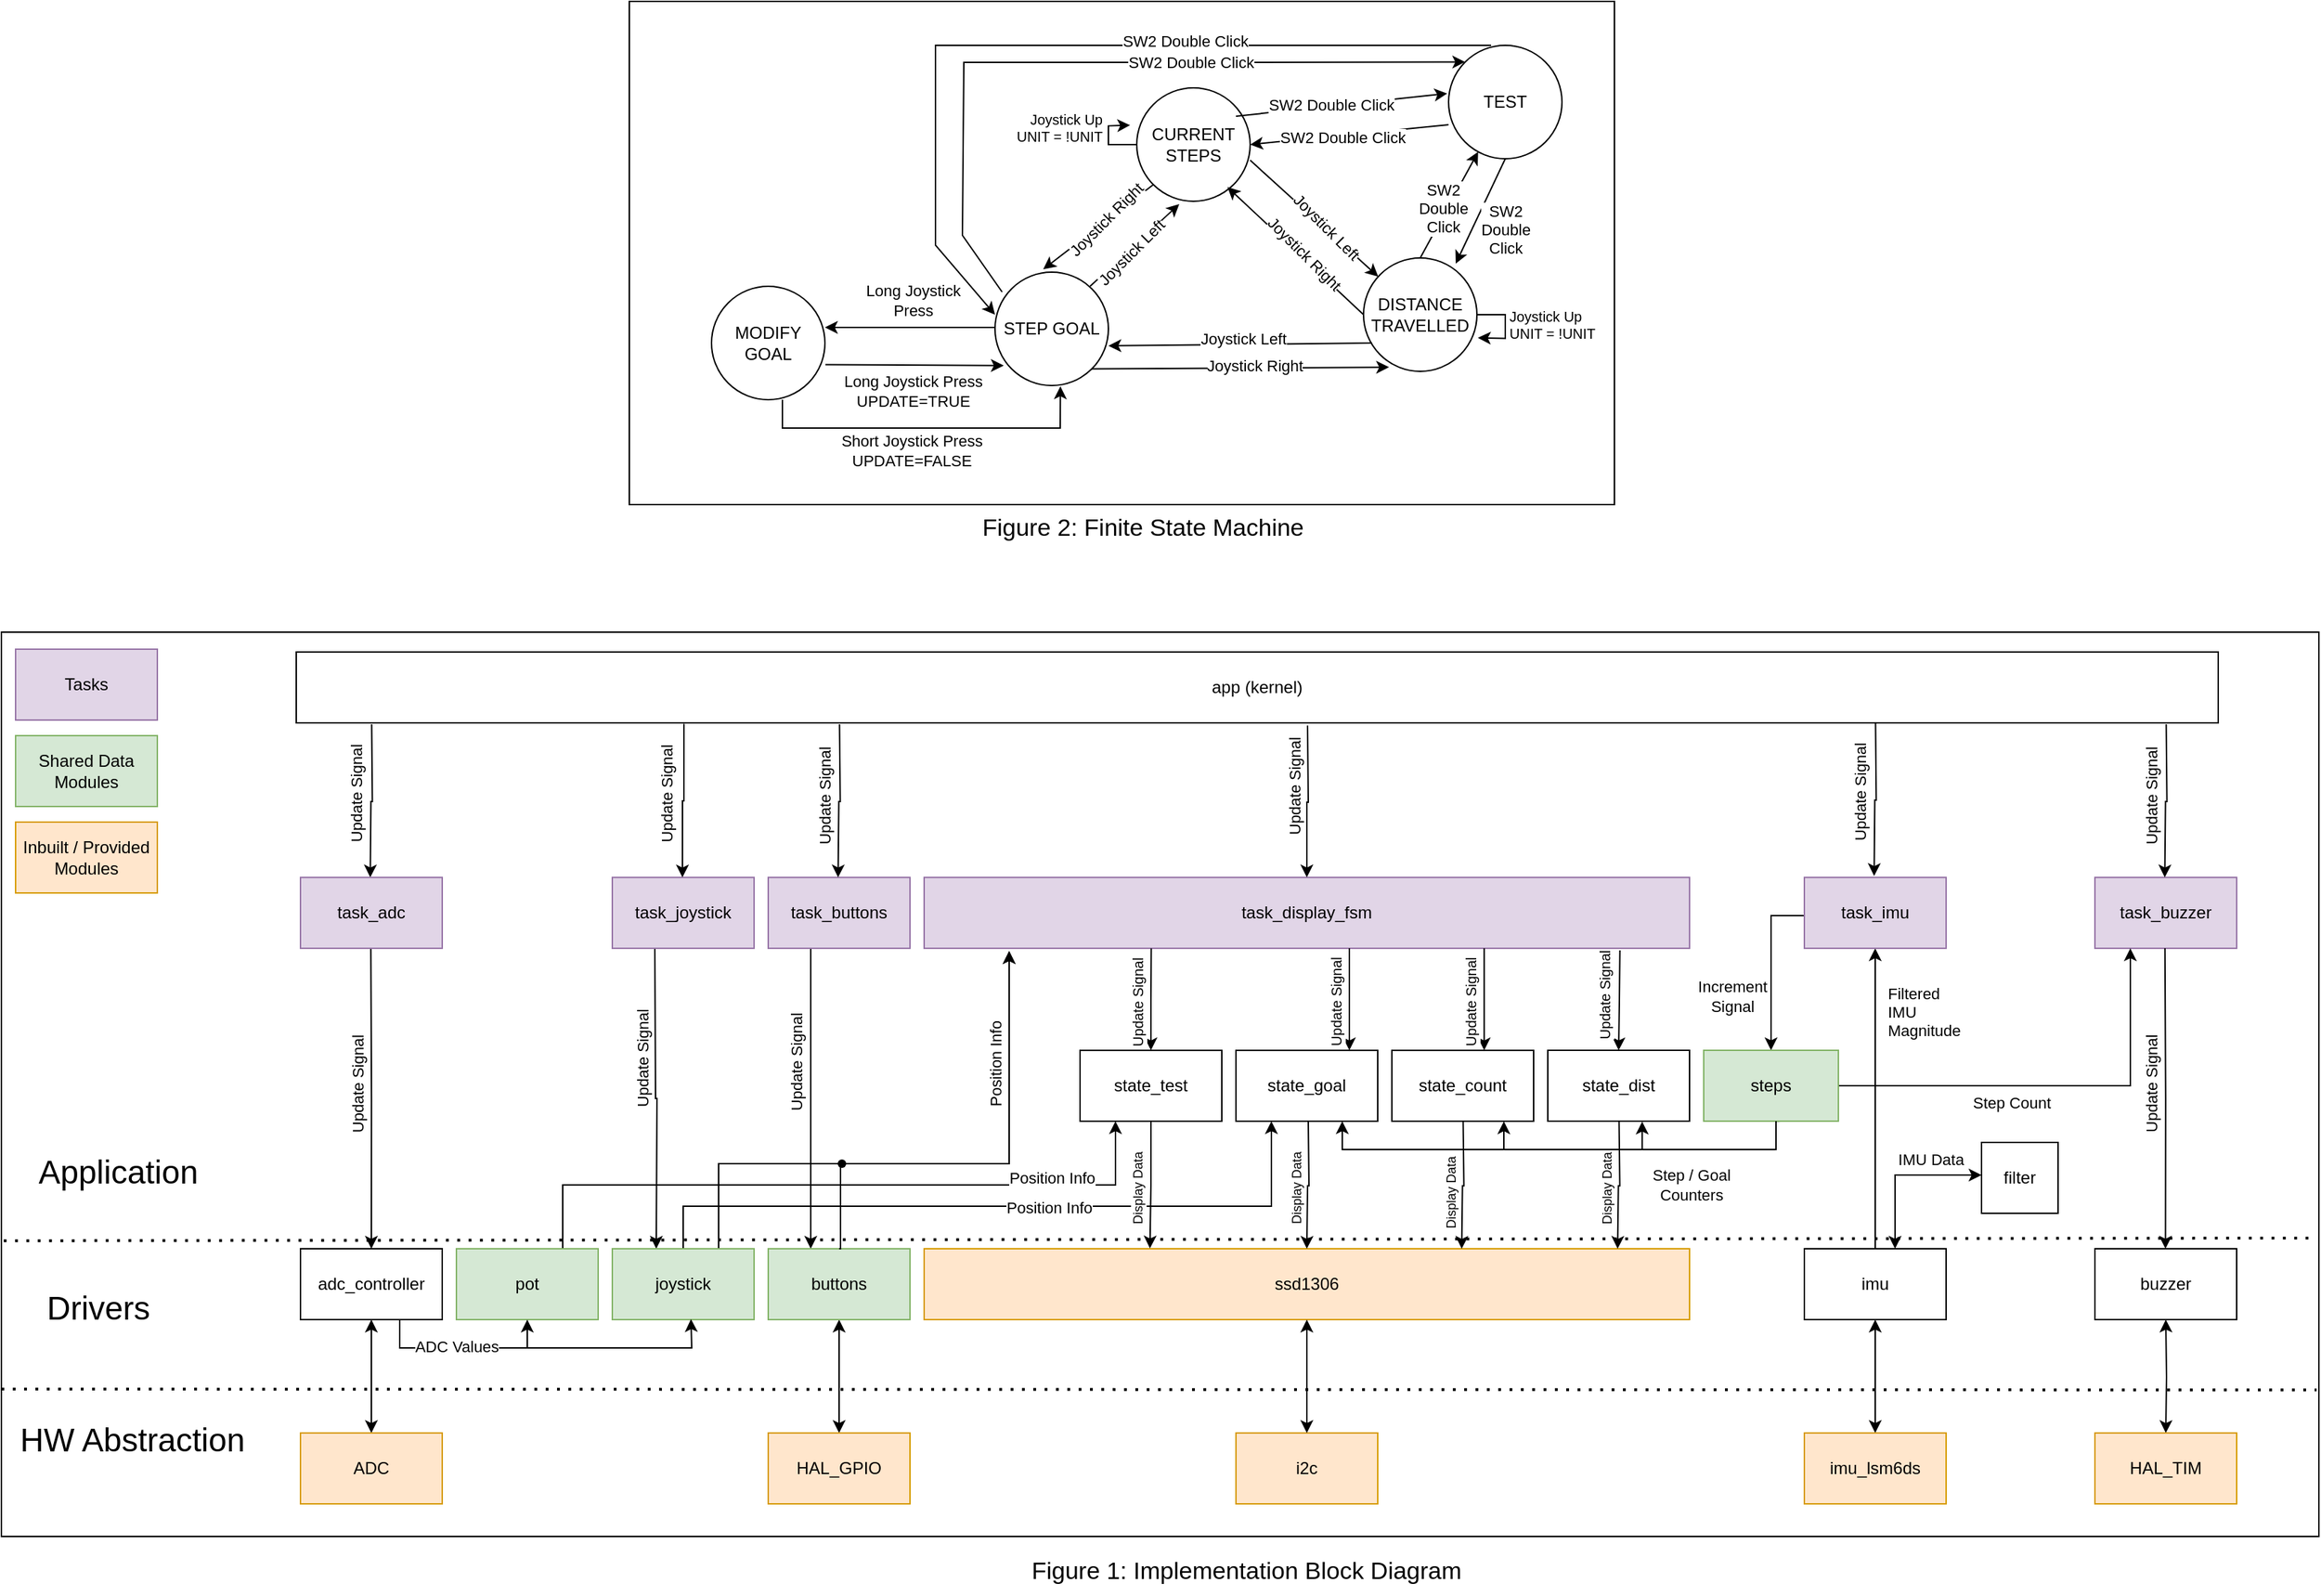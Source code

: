 <mxfile version="27.0.6">
  <diagram name="Page-1" id="LputnrfcXQccIIowQQMe">
    <mxGraphModel dx="3365" dy="2348" grid="0" gridSize="10" guides="0" tooltips="1" connect="1" arrows="1" fold="1" page="0" pageScale="1" pageWidth="1169" pageHeight="827" math="0" shadow="0">
      <root>
        <mxCell id="0" />
        <mxCell id="1" parent="0" />
        <mxCell id="8kabNOh95EqGHIURiApb-32" value="" style="rounded=0;whiteSpace=wrap;html=1;fillColor=none;" vertex="1" parent="1">
          <mxGeometry x="-271" y="315" width="1635" height="638" as="geometry" />
        </mxCell>
        <mxCell id="KgOsWzzpOUB980owW0C_-2" value="TEST" style="ellipse;whiteSpace=wrap;html=1;aspect=fixed;" parent="1" vertex="1">
          <mxGeometry x="750" y="-99" width="80" height="80" as="geometry" />
        </mxCell>
        <mxCell id="8kabNOh95EqGHIURiApb-47" style="edgeStyle=orthogonalEdgeStyle;rounded=0;orthogonalLoop=1;jettySize=auto;html=1;" edge="1" parent="1" source="KgOsWzzpOUB980owW0C_-3">
          <mxGeometry relative="1" as="geometry">
            <mxPoint x="525.333" y="-42.667" as="targetPoint" />
          </mxGeometry>
        </mxCell>
        <mxCell id="KgOsWzzpOUB980owW0C_-3" value="CURRENT&lt;br&gt;STEPS" style="ellipse;whiteSpace=wrap;html=1;aspect=fixed;" parent="1" vertex="1">
          <mxGeometry x="530" y="-69" width="80" height="80" as="geometry" />
        </mxCell>
        <mxCell id="KgOsWzzpOUB980owW0C_-4" value="STEP GOAL" style="ellipse;whiteSpace=wrap;html=1;aspect=fixed;" parent="1" vertex="1">
          <mxGeometry x="430" y="61" width="80" height="80" as="geometry" />
        </mxCell>
        <mxCell id="8kabNOh95EqGHIURiApb-45" style="edgeStyle=orthogonalEdgeStyle;rounded=0;orthogonalLoop=1;jettySize=auto;html=1;" edge="1" parent="1" source="KgOsWzzpOUB980owW0C_-5">
          <mxGeometry relative="1" as="geometry">
            <mxPoint x="770.667" y="107.333" as="targetPoint" />
          </mxGeometry>
        </mxCell>
        <mxCell id="KgOsWzzpOUB980owW0C_-5" value="DISTANCE TRAVELLED" style="ellipse;whiteSpace=wrap;html=1;aspect=fixed;" parent="1" vertex="1">
          <mxGeometry x="690" y="51" width="80" height="80" as="geometry" />
        </mxCell>
        <mxCell id="KgOsWzzpOUB980owW0C_-6" value="" style="endArrow=classic;html=1;rounded=0;exitX=1;exitY=0.638;exitDx=0;exitDy=0;exitPerimeter=0;" parent="1" source="KgOsWzzpOUB980owW0C_-3" target="KgOsWzzpOUB980owW0C_-5" edge="1">
          <mxGeometry width="50" height="50" relative="1" as="geometry">
            <mxPoint x="610" y="-39" as="sourcePoint" />
            <mxPoint x="660" y="-89" as="targetPoint" />
          </mxGeometry>
        </mxCell>
        <mxCell id="KgOsWzzpOUB980owW0C_-25" value="Joystick Left" style="edgeLabel;html=1;align=center;verticalAlign=middle;resizable=0;points=[];rotation=45;" parent="KgOsWzzpOUB980owW0C_-6" vertex="1" connectable="0">
          <mxGeometry x="0.161" y="2" relative="1" as="geometry">
            <mxPoint as="offset" />
          </mxGeometry>
        </mxCell>
        <mxCell id="KgOsWzzpOUB980owW0C_-7" value="" style="endArrow=classic;html=1;rounded=0;exitX=0;exitY=0.5;exitDx=0;exitDy=0;" parent="1" source="KgOsWzzpOUB980owW0C_-5" edge="1">
          <mxGeometry width="50" height="50" relative="1" as="geometry">
            <mxPoint x="544" y="51" as="sourcePoint" />
            <mxPoint x="594" y="1" as="targetPoint" />
          </mxGeometry>
        </mxCell>
        <mxCell id="KgOsWzzpOUB980owW0C_-26" value="Joystick Right" style="edgeLabel;html=1;align=center;verticalAlign=middle;resizable=0;points=[];rotation=45;" parent="KgOsWzzpOUB980owW0C_-7" vertex="1" connectable="0">
          <mxGeometry x="-0.087" y="-3" relative="1" as="geometry">
            <mxPoint as="offset" />
          </mxGeometry>
        </mxCell>
        <mxCell id="KgOsWzzpOUB980owW0C_-8" value="" style="endArrow=classic;html=1;rounded=0;exitX=0;exitY=1;exitDx=0;exitDy=0;entryX=0.425;entryY=-0.025;entryDx=0;entryDy=0;entryPerimeter=0;" parent="1" source="KgOsWzzpOUB980owW0C_-3" target="KgOsWzzpOUB980owW0C_-4" edge="1">
          <mxGeometry width="50" height="50" relative="1" as="geometry">
            <mxPoint x="536" y="61" as="sourcePoint" />
            <mxPoint x="626" y="143" as="targetPoint" />
          </mxGeometry>
        </mxCell>
        <mxCell id="KgOsWzzpOUB980owW0C_-30" value="Joystick Right" style="edgeLabel;html=1;align=center;verticalAlign=middle;resizable=0;points=[];rotation=-45;" parent="KgOsWzzpOUB980owW0C_-8" vertex="1" connectable="0">
          <mxGeometry x="-0.131" y="-2" relative="1" as="geometry">
            <mxPoint x="1" as="offset" />
          </mxGeometry>
        </mxCell>
        <mxCell id="KgOsWzzpOUB980owW0C_-9" value="" style="endArrow=classic;html=1;rounded=0;exitX=0.338;exitY=1;exitDx=0;exitDy=0;exitPerimeter=0;entryX=0.375;entryY=1.025;entryDx=0;entryDy=0;entryPerimeter=0;" parent="1" target="KgOsWzzpOUB980owW0C_-3" edge="1">
          <mxGeometry width="50" height="50" relative="1" as="geometry">
            <mxPoint x="497.04" y="71" as="sourcePoint" />
            <mxPoint x="450" y="151" as="targetPoint" />
          </mxGeometry>
        </mxCell>
        <mxCell id="KgOsWzzpOUB980owW0C_-29" value="Joystick Left" style="edgeLabel;html=1;align=center;verticalAlign=middle;resizable=0;points=[];rotation=-45;" parent="KgOsWzzpOUB980owW0C_-9" vertex="1" connectable="0">
          <mxGeometry x="-0.122" y="-2" relative="1" as="geometry">
            <mxPoint as="offset" />
          </mxGeometry>
        </mxCell>
        <mxCell id="KgOsWzzpOUB980owW0C_-10" value="" style="endArrow=classic;html=1;rounded=0;exitX=0;exitY=0.5;exitDx=0;exitDy=0;entryX=1;entryY=0.65;entryDx=0;entryDy=0;entryPerimeter=0;" parent="1" target="KgOsWzzpOUB980owW0C_-4" edge="1">
          <mxGeometry width="50" height="50" relative="1" as="geometry">
            <mxPoint x="696" y="111" as="sourcePoint" />
            <mxPoint x="600" y="21" as="targetPoint" />
          </mxGeometry>
        </mxCell>
        <mxCell id="KgOsWzzpOUB980owW0C_-27" value="Joystick Left" style="edgeLabel;html=1;align=center;verticalAlign=middle;resizable=0;points=[];" parent="KgOsWzzpOUB980owW0C_-10" vertex="1" connectable="0">
          <mxGeometry x="-0.022" y="-4" relative="1" as="geometry">
            <mxPoint as="offset" />
          </mxGeometry>
        </mxCell>
        <mxCell id="KgOsWzzpOUB980owW0C_-11" value="" style="endArrow=classic;html=1;rounded=0;exitX=1;exitY=1;exitDx=0;exitDy=0;entryX=0.225;entryY=0.963;entryDx=0;entryDy=0;entryPerimeter=0;" parent="1" source="KgOsWzzpOUB980owW0C_-4" target="KgOsWzzpOUB980owW0C_-5" edge="1">
          <mxGeometry width="50" height="50" relative="1" as="geometry">
            <mxPoint x="810" y="211" as="sourcePoint" />
            <mxPoint x="714" y="121" as="targetPoint" />
          </mxGeometry>
        </mxCell>
        <mxCell id="KgOsWzzpOUB980owW0C_-28" value="Joystick Right" style="edgeLabel;html=1;align=center;verticalAlign=middle;resizable=0;points=[];" parent="KgOsWzzpOUB980owW0C_-11" vertex="1" connectable="0">
          <mxGeometry x="0.094" y="2" relative="1" as="geometry">
            <mxPoint as="offset" />
          </mxGeometry>
        </mxCell>
        <mxCell id="KgOsWzzpOUB980owW0C_-12" value="" style="endArrow=classic;html=1;rounded=0;entryX=-0.012;entryY=0.425;entryDx=0;entryDy=0;entryPerimeter=0;" parent="1" target="KgOsWzzpOUB980owW0C_-2" edge="1">
          <mxGeometry width="50" height="50" relative="1" as="geometry">
            <mxPoint x="600" y="-49" as="sourcePoint" />
            <mxPoint x="650" y="-99" as="targetPoint" />
          </mxGeometry>
        </mxCell>
        <mxCell id="KgOsWzzpOUB980owW0C_-21" value="SW2 Double Click" style="edgeLabel;html=1;align=center;verticalAlign=middle;resizable=0;points=[];" parent="KgOsWzzpOUB980owW0C_-12" vertex="1" connectable="0">
          <mxGeometry x="-0.1" y="1" relative="1" as="geometry">
            <mxPoint as="offset" />
          </mxGeometry>
        </mxCell>
        <mxCell id="KgOsWzzpOUB980owW0C_-13" value="" style="endArrow=classic;html=1;rounded=0;entryX=1;entryY=0.5;entryDx=0;entryDy=0;" parent="1" target="KgOsWzzpOUB980owW0C_-3" edge="1">
          <mxGeometry width="50" height="50" relative="1" as="geometry">
            <mxPoint x="750" y="-43" as="sourcePoint" />
            <mxPoint x="899" y="-59" as="targetPoint" />
          </mxGeometry>
        </mxCell>
        <mxCell id="KgOsWzzpOUB980owW0C_-22" value="SW2 Double Click" style="edgeLabel;html=1;align=center;verticalAlign=middle;resizable=0;points=[];" parent="KgOsWzzpOUB980owW0C_-13" vertex="1" connectable="0">
          <mxGeometry x="0.072" relative="1" as="geometry">
            <mxPoint y="1" as="offset" />
          </mxGeometry>
        </mxCell>
        <mxCell id="KgOsWzzpOUB980owW0C_-14" value="" style="endArrow=classic;html=1;rounded=0;" parent="1" target="KgOsWzzpOUB980owW0C_-2" edge="1">
          <mxGeometry width="50" height="50" relative="1" as="geometry">
            <mxPoint x="730" y="51" as="sourcePoint" />
            <mxPoint x="879" y="35" as="targetPoint" />
          </mxGeometry>
        </mxCell>
        <mxCell id="KgOsWzzpOUB980owW0C_-24" value="SW2&lt;div&gt;Double&lt;/div&gt;&lt;div&gt;Click&lt;/div&gt;" style="edgeLabel;html=1;align=center;verticalAlign=middle;resizable=0;points=[];" parent="KgOsWzzpOUB980owW0C_-14" vertex="1" connectable="0">
          <mxGeometry x="-0.1" y="3" relative="1" as="geometry">
            <mxPoint as="offset" />
          </mxGeometry>
        </mxCell>
        <mxCell id="KgOsWzzpOUB980owW0C_-15" value="" style="endArrow=classic;html=1;rounded=0;entryX=0.813;entryY=0.05;entryDx=0;entryDy=0;entryPerimeter=0;exitX=0.5;exitY=1;exitDx=0;exitDy=0;" parent="1" source="KgOsWzzpOUB980owW0C_-2" target="KgOsWzzpOUB980owW0C_-5" edge="1">
          <mxGeometry width="50" height="50" relative="1" as="geometry">
            <mxPoint x="900" y="23" as="sourcePoint" />
            <mxPoint x="760" y="37" as="targetPoint" />
          </mxGeometry>
        </mxCell>
        <mxCell id="KgOsWzzpOUB980owW0C_-23" value="SW2&lt;div&gt;Double&lt;/div&gt;&lt;div&gt;Click&lt;/div&gt;" style="edgeLabel;html=1;align=center;verticalAlign=middle;resizable=0;points=[];" parent="KgOsWzzpOUB980owW0C_-15" vertex="1" connectable="0">
          <mxGeometry x="-0.203" y="-1" relative="1" as="geometry">
            <mxPoint x="15" y="21" as="offset" />
          </mxGeometry>
        </mxCell>
        <mxCell id="KgOsWzzpOUB980owW0C_-17" value="" style="endArrow=classic;html=1;rounded=0;entryX=0;entryY=0;entryDx=0;entryDy=0;" parent="1" target="KgOsWzzpOUB980owW0C_-2" edge="1">
          <mxGeometry width="50" height="50" relative="1" as="geometry">
            <mxPoint x="435" y="75" as="sourcePoint" />
            <mxPoint x="490" y="21" as="targetPoint" />
            <Array as="points">
              <mxPoint x="407" y="35" />
              <mxPoint x="408" y="-87" />
              <mxPoint x="610" y="-87" />
            </Array>
          </mxGeometry>
        </mxCell>
        <mxCell id="KgOsWzzpOUB980owW0C_-20" value="SW2 Double Click" style="edgeLabel;html=1;align=center;verticalAlign=middle;resizable=0;points=[];" parent="KgOsWzzpOUB980owW0C_-17" vertex="1" connectable="0">
          <mxGeometry x="0.262" relative="1" as="geometry">
            <mxPoint as="offset" />
          </mxGeometry>
        </mxCell>
        <mxCell id="KgOsWzzpOUB980owW0C_-18" value="" style="endArrow=classic;html=1;rounded=0;entryX=0;entryY=0.375;entryDx=0;entryDy=0;entryPerimeter=0;" parent="1" target="KgOsWzzpOUB980owW0C_-4" edge="1">
          <mxGeometry width="50" height="50" relative="1" as="geometry">
            <mxPoint x="780" y="-99" as="sourcePoint" />
            <mxPoint x="830" y="-149" as="targetPoint" />
            <Array as="points">
              <mxPoint x="388" y="-99" />
              <mxPoint x="388" y="42" />
            </Array>
          </mxGeometry>
        </mxCell>
        <mxCell id="KgOsWzzpOUB980owW0C_-19" value="SW2 Double Click" style="edgeLabel;html=1;align=center;verticalAlign=middle;resizable=0;points=[];" parent="KgOsWzzpOUB980owW0C_-18" vertex="1" connectable="0">
          <mxGeometry x="-0.175" relative="1" as="geometry">
            <mxPoint x="30" y="-3" as="offset" />
          </mxGeometry>
        </mxCell>
        <mxCell id="KgOsWzzpOUB980owW0C_-61" style="edgeStyle=orthogonalEdgeStyle;rounded=0;orthogonalLoop=1;jettySize=auto;html=1;" parent="1" source="KgOsWzzpOUB980owW0C_-32" target="KgOsWzzpOUB980owW0C_-60" edge="1">
          <mxGeometry relative="1" as="geometry">
            <Array as="points">
              <mxPoint x="300" y="588.05" />
              <mxPoint x="300" y="588.05" />
            </Array>
          </mxGeometry>
        </mxCell>
        <mxCell id="KgOsWzzpOUB980owW0C_-103" value="Update Signal" style="edgeLabel;html=1;align=center;verticalAlign=middle;resizable=0;points=[];rotation=-90;" parent="KgOsWzzpOUB980owW0C_-61" vertex="1" connectable="0">
          <mxGeometry x="0.023" y="-3" relative="1" as="geometry">
            <mxPoint x="-7" y="-28" as="offset" />
          </mxGeometry>
        </mxCell>
        <mxCell id="KgOsWzzpOUB980owW0C_-32" value="task_buttons" style="rounded=0;whiteSpace=wrap;html=1;fillColor=#e1d5e7;strokeColor=#9673a6;" parent="1" vertex="1">
          <mxGeometry x="270" y="488.05" width="100" height="50" as="geometry" />
        </mxCell>
        <mxCell id="KgOsWzzpOUB980owW0C_-59" style="edgeStyle=orthogonalEdgeStyle;rounded=0;orthogonalLoop=1;jettySize=auto;html=1;" parent="1" edge="1">
          <mxGeometry relative="1" as="geometry">
            <mxPoint x="190" y="537.05" as="sourcePoint" />
            <mxPoint x="191" y="750" as="targetPoint" />
          </mxGeometry>
        </mxCell>
        <mxCell id="KgOsWzzpOUB980owW0C_-101" value="Update Signal" style="edgeLabel;html=1;align=center;verticalAlign=middle;resizable=0;points=[];rotation=-90;" parent="KgOsWzzpOUB980owW0C_-59" vertex="1" connectable="0">
          <mxGeometry x="0.275" y="-2" relative="1" as="geometry">
            <mxPoint x="-8" y="-56" as="offset" />
          </mxGeometry>
        </mxCell>
        <mxCell id="KgOsWzzpOUB980owW0C_-38" value="task_joystick" style="rounded=0;whiteSpace=wrap;html=1;fillColor=#e1d5e7;strokeColor=#9673a6;" parent="1" vertex="1">
          <mxGeometry x="160" y="488.05" width="100" height="50" as="geometry" />
        </mxCell>
        <mxCell id="KgOsWzzpOUB980owW0C_-40" value="task_display_fsm" style="rounded=0;whiteSpace=wrap;html=1;fillColor=#e1d5e7;strokeColor=#9673a6;" parent="1" vertex="1">
          <mxGeometry x="380" y="488.05" width="540" height="50" as="geometry" />
        </mxCell>
        <mxCell id="KgOsWzzpOUB980owW0C_-41" value="MODIFY&lt;div&gt;GOAL&lt;/div&gt;" style="ellipse;whiteSpace=wrap;html=1;aspect=fixed;" parent="1" vertex="1">
          <mxGeometry x="230" y="71" width="80" height="80" as="geometry" />
        </mxCell>
        <mxCell id="KgOsWzzpOUB980owW0C_-42" value="" style="endArrow=classic;html=1;rounded=0;exitX=0;exitY=0.5;exitDx=0;exitDy=0;" parent="1" edge="1">
          <mxGeometry width="50" height="50" relative="1" as="geometry">
            <mxPoint x="430" y="100" as="sourcePoint" />
            <mxPoint x="310" y="100" as="targetPoint" />
          </mxGeometry>
        </mxCell>
        <mxCell id="KgOsWzzpOUB980owW0C_-43" value="Long Joystick&lt;div&gt;Press&lt;/div&gt;" style="edgeLabel;html=1;align=center;verticalAlign=middle;resizable=0;points=[];" parent="KgOsWzzpOUB980owW0C_-42" vertex="1" connectable="0">
          <mxGeometry x="-0.022" y="-4" relative="1" as="geometry">
            <mxPoint y="-15" as="offset" />
          </mxGeometry>
        </mxCell>
        <mxCell id="KgOsWzzpOUB980owW0C_-44" value="" style="endArrow=classic;html=1;rounded=0;exitX=1.004;exitY=0.691;exitDx=0;exitDy=0;entryX=0.077;entryY=0.824;entryDx=0;entryDy=0;entryPerimeter=0;exitPerimeter=0;" parent="1" source="KgOsWzzpOUB980owW0C_-41" target="KgOsWzzpOUB980owW0C_-4" edge="1">
          <mxGeometry width="50" height="50" relative="1" as="geometry">
            <mxPoint x="430" y="161" as="sourcePoint" />
            <mxPoint x="310" y="161" as="targetPoint" />
          </mxGeometry>
        </mxCell>
        <mxCell id="KgOsWzzpOUB980owW0C_-45" value="Long Joystick&amp;nbsp;&lt;span style=&quot;background-color: light-dark(#ffffff, var(--ge-dark-color, #121212)); color: light-dark(rgb(0, 0, 0), rgb(255, 255, 255));&quot;&gt;Press&lt;/span&gt;&lt;div&gt;UPDATE=TRUE&lt;/div&gt;" style="edgeLabel;html=1;align=center;verticalAlign=middle;resizable=0;points=[];" parent="KgOsWzzpOUB980owW0C_-44" vertex="1" connectable="0">
          <mxGeometry x="-0.022" y="-4" relative="1" as="geometry">
            <mxPoint y="14" as="offset" />
          </mxGeometry>
        </mxCell>
        <mxCell id="KgOsWzzpOUB980owW0C_-46" value="" style="endArrow=classic;html=1;rounded=0;exitX=1.004;exitY=0.691;exitDx=0;exitDy=0;entryX=0.577;entryY=1.007;entryDx=0;entryDy=0;entryPerimeter=0;exitPerimeter=0;" parent="1" target="KgOsWzzpOUB980owW0C_-4" edge="1">
          <mxGeometry width="50" height="50" relative="1" as="geometry">
            <mxPoint x="280" y="151" as="sourcePoint" />
            <mxPoint x="406" y="152" as="targetPoint" />
            <Array as="points">
              <mxPoint x="280" y="171" />
              <mxPoint x="476" y="171" />
            </Array>
          </mxGeometry>
        </mxCell>
        <mxCell id="KgOsWzzpOUB980owW0C_-47" value="Short Joystick Press&lt;div&gt;UPDATE=FALSE&lt;/div&gt;" style="edgeLabel;html=1;align=center;verticalAlign=middle;resizable=0;points=[];" parent="KgOsWzzpOUB980owW0C_-46" vertex="1" connectable="0">
          <mxGeometry x="-0.022" y="-4" relative="1" as="geometry">
            <mxPoint x="-9" y="12" as="offset" />
          </mxGeometry>
        </mxCell>
        <mxCell id="KgOsWzzpOUB980owW0C_-55" value="ssd1306" style="rounded=0;whiteSpace=wrap;html=1;fillColor=#ffe6cc;strokeColor=#d79b00;" parent="1" vertex="1">
          <mxGeometry x="380" y="750" width="540" height="50" as="geometry" />
        </mxCell>
        <mxCell id="8BuNELPSUOFPba65AMZR-13" style="edgeStyle=orthogonalEdgeStyle;rounded=0;orthogonalLoop=1;jettySize=auto;html=1;exitX=0.75;exitY=0;exitDx=0;exitDy=0;" parent="1" source="KgOsWzzpOUB980owW0C_-56" edge="1">
          <mxGeometry relative="1" as="geometry">
            <mxPoint x="440" y="540" as="targetPoint" />
            <Array as="points">
              <mxPoint x="235" y="690" />
              <mxPoint x="440" y="690" />
            </Array>
          </mxGeometry>
        </mxCell>
        <mxCell id="8BuNELPSUOFPba65AMZR-28" style="edgeStyle=orthogonalEdgeStyle;rounded=0;orthogonalLoop=1;jettySize=auto;html=1;entryX=0.25;entryY=1;entryDx=0;entryDy=0;" parent="1" source="KgOsWzzpOUB980owW0C_-56" target="KgOsWzzpOUB980owW0C_-148" edge="1">
          <mxGeometry relative="1" as="geometry">
            <Array as="points">
              <mxPoint x="210" y="720" />
              <mxPoint x="625" y="720" />
            </Array>
          </mxGeometry>
        </mxCell>
        <mxCell id="8BuNELPSUOFPba65AMZR-31" value="Position Info" style="edgeLabel;html=1;align=center;verticalAlign=middle;resizable=0;points=[];" parent="8BuNELPSUOFPba65AMZR-28" vertex="1" connectable="0">
          <mxGeometry x="0.14" y="-1" relative="1" as="geometry">
            <mxPoint as="offset" />
          </mxGeometry>
        </mxCell>
        <mxCell id="KgOsWzzpOUB980owW0C_-56" value="joystick" style="rounded=0;whiteSpace=wrap;html=1;fillColor=#d5e8d4;strokeColor=#82b366;" parent="1" vertex="1">
          <mxGeometry x="160" y="750" width="100" height="50" as="geometry" />
        </mxCell>
        <mxCell id="8BuNELPSUOFPba65AMZR-26" style="edgeStyle=orthogonalEdgeStyle;rounded=0;orthogonalLoop=1;jettySize=auto;html=1;exitX=0.75;exitY=0;exitDx=0;exitDy=0;entryX=0.25;entryY=1;entryDx=0;entryDy=0;" parent="1" source="KgOsWzzpOUB980owW0C_-57" target="KgOsWzzpOUB980owW0C_-75" edge="1">
          <mxGeometry relative="1" as="geometry" />
        </mxCell>
        <mxCell id="8BuNELPSUOFPba65AMZR-27" value="Position Info" style="edgeLabel;html=1;align=center;verticalAlign=middle;resizable=0;points=[];" parent="8BuNELPSUOFPba65AMZR-26" vertex="1" connectable="0">
          <mxGeometry x="0.621" y="-1" relative="1" as="geometry">
            <mxPoint x="1" y="-6" as="offset" />
          </mxGeometry>
        </mxCell>
        <mxCell id="KgOsWzzpOUB980owW0C_-57" value="pot" style="rounded=0;whiteSpace=wrap;html=1;fontStyle=0;fillColor=#d5e8d4;strokeColor=#82b366;" parent="1" vertex="1">
          <mxGeometry x="50" y="750" width="100" height="50" as="geometry" />
        </mxCell>
        <mxCell id="KgOsWzzpOUB980owW0C_-90" style="edgeStyle=orthogonalEdgeStyle;rounded=0;orthogonalLoop=1;jettySize=auto;html=1;entryX=0.5;entryY=0;entryDx=0;entryDy=0;startArrow=classic;startFill=1;" parent="1" source="KgOsWzzpOUB980owW0C_-60" target="KgOsWzzpOUB980owW0C_-86" edge="1">
          <mxGeometry relative="1" as="geometry" />
        </mxCell>
        <mxCell id="KgOsWzzpOUB980owW0C_-60" value="buttons" style="rounded=0;whiteSpace=wrap;html=1;fillColor=#d5e8d4;strokeColor=#82b366;" parent="1" vertex="1">
          <mxGeometry x="270" y="750" width="100" height="50" as="geometry" />
        </mxCell>
        <mxCell id="KgOsWzzpOUB980owW0C_-62" style="edgeStyle=orthogonalEdgeStyle;rounded=0;orthogonalLoop=1;jettySize=auto;html=1;entryX=0.093;entryY=1;entryDx=0;entryDy=0;entryPerimeter=0;endArrow=none;startFill=1;startArrow=classic;exitX=0.5;exitY=0;exitDx=0;exitDy=0;" parent="1" source="KgOsWzzpOUB980owW0C_-75" edge="1">
          <mxGeometry relative="1" as="geometry">
            <mxPoint x="540.04" y="568.1" as="sourcePoint" />
            <mxPoint x="540.22" y="538.1" as="targetPoint" />
          </mxGeometry>
        </mxCell>
        <mxCell id="KgOsWzzpOUB980owW0C_-69" value="Update Signal" style="edgeLabel;html=1;align=center;verticalAlign=middle;resizable=0;points=[];fontSize=10;rotation=-90;" parent="KgOsWzzpOUB980owW0C_-62" vertex="1" connectable="0">
          <mxGeometry x="0.972" y="1" relative="1" as="geometry">
            <mxPoint x="-9" y="37" as="offset" />
          </mxGeometry>
        </mxCell>
        <mxCell id="KgOsWzzpOUB980owW0C_-67" style="edgeStyle=orthogonalEdgeStyle;rounded=0;orthogonalLoop=1;jettySize=auto;html=1;entryX=0.909;entryY=1.029;entryDx=0;entryDy=0;entryPerimeter=0;endArrow=none;startFill=1;startArrow=classic;exitX=0.5;exitY=0;exitDx=0;exitDy=0;" parent="1" target="KgOsWzzpOUB980owW0C_-40" edge="1">
          <mxGeometry relative="1" as="geometry">
            <mxPoint x="870" y="610" as="sourcePoint" />
          </mxGeometry>
        </mxCell>
        <mxCell id="KgOsWzzpOUB980owW0C_-74" value="Update Signal" style="edgeLabel;html=1;align=center;verticalAlign=middle;resizable=0;points=[];fontSize=10;rotation=-90;" parent="KgOsWzzpOUB980owW0C_-67" vertex="1" connectable="0">
          <mxGeometry x="0.264" y="1" relative="1" as="geometry">
            <mxPoint x="-10" y="6" as="offset" />
          </mxGeometry>
        </mxCell>
        <mxCell id="KgOsWzzpOUB980owW0C_-77" style="edgeStyle=orthogonalEdgeStyle;rounded=0;orthogonalLoop=1;jettySize=auto;html=1;entryX=0.5;entryY=0;entryDx=0;entryDy=0;" parent="1" edge="1">
          <mxGeometry relative="1" as="geometry">
            <mxPoint x="-10.36" y="538.05" as="sourcePoint" />
            <mxPoint x="-10" y="750.0" as="targetPoint" />
            <Array as="points" />
          </mxGeometry>
        </mxCell>
        <mxCell id="KgOsWzzpOUB980owW0C_-97" value="Update Signal" style="edgeLabel;html=1;align=center;verticalAlign=middle;resizable=0;points=[];rotation=-90;" parent="KgOsWzzpOUB980owW0C_-77" vertex="1" connectable="0">
          <mxGeometry x="-0.267" relative="1" as="geometry">
            <mxPoint x="-10" y="18" as="offset" />
          </mxGeometry>
        </mxCell>
        <mxCell id="KgOsWzzpOUB980owW0C_-75" value="state_test" style="rounded=0;whiteSpace=wrap;html=1;" parent="1" vertex="1">
          <mxGeometry x="490" y="610.05" width="100" height="50" as="geometry" />
        </mxCell>
        <mxCell id="KgOsWzzpOUB980owW0C_-87" style="edgeStyle=orthogonalEdgeStyle;rounded=0;orthogonalLoop=1;jettySize=auto;html=1;entryX=0.5;entryY=0;entryDx=0;entryDy=0;startArrow=classic;startFill=1;" parent="1" source="KgOsWzzpOUB980owW0C_-82" edge="1">
          <mxGeometry relative="1" as="geometry">
            <mxPoint x="-10.0" y="880" as="targetPoint" />
          </mxGeometry>
        </mxCell>
        <mxCell id="KgOsWzzpOUB980owW0C_-82" value="adc_controller" style="rounded=0;whiteSpace=wrap;html=1;" parent="1" vertex="1">
          <mxGeometry x="-60" y="750" width="100" height="50" as="geometry" />
        </mxCell>
        <mxCell id="KgOsWzzpOUB980owW0C_-86" value="HAL_GPIO" style="rounded=0;whiteSpace=wrap;html=1;fillColor=#ffe6cc;strokeColor=#d79b00;" parent="1" vertex="1">
          <mxGeometry x="270" y="880" width="100" height="50" as="geometry" />
        </mxCell>
        <mxCell id="KgOsWzzpOUB980owW0C_-110" style="edgeStyle=orthogonalEdgeStyle;rounded=0;orthogonalLoop=1;jettySize=auto;html=1;entryX=0.275;entryY=1.014;entryDx=0;entryDy=0;entryPerimeter=0;exitX=0.297;exitY=1.014;exitDx=0;exitDy=0;exitPerimeter=0;" parent="1" edge="1">
          <mxGeometry relative="1" as="geometry">
            <mxPoint x="210.53" y="379.7" as="sourcePoint" />
            <mxPoint x="209.47" y="488.05" as="targetPoint" />
            <Array as="points">
              <mxPoint x="211" y="434" />
              <mxPoint x="210" y="434" />
            </Array>
          </mxGeometry>
        </mxCell>
        <mxCell id="KgOsWzzpOUB980owW0C_-118" value="Update Signal" style="edgeLabel;html=1;align=center;verticalAlign=middle;resizable=0;points=[];rotation=-90;" parent="KgOsWzzpOUB980owW0C_-110" vertex="1" connectable="0">
          <mxGeometry x="0.115" y="2" relative="1" as="geometry">
            <mxPoint x="-13" y="-10" as="offset" />
          </mxGeometry>
        </mxCell>
        <mxCell id="KgOsWzzpOUB980owW0C_-112" style="edgeStyle=orthogonalEdgeStyle;rounded=0;orthogonalLoop=1;jettySize=auto;html=1;entryX=0.275;entryY=1.014;entryDx=0;entryDy=0;entryPerimeter=0;exitX=0.297;exitY=1.014;exitDx=0;exitDy=0;exitPerimeter=0;" parent="1" edge="1">
          <mxGeometry relative="1" as="geometry">
            <mxPoint x="320.28" y="380" as="sourcePoint" />
            <mxPoint x="319.28" y="488.05" as="targetPoint" />
          </mxGeometry>
        </mxCell>
        <mxCell id="KgOsWzzpOUB980owW0C_-121" value="Update Signal" style="edgeLabel;html=1;align=center;verticalAlign=middle;resizable=0;points=[];rotation=-90;" parent="KgOsWzzpOUB980owW0C_-112" vertex="1" connectable="0">
          <mxGeometry x="-0.141" relative="1" as="geometry">
            <mxPoint x="-11" y="4" as="offset" />
          </mxGeometry>
        </mxCell>
        <mxCell id="KgOsWzzpOUB980owW0C_-113" style="edgeStyle=orthogonalEdgeStyle;rounded=0;orthogonalLoop=1;jettySize=auto;html=1;entryX=0.275;entryY=1.014;entryDx=0;entryDy=0;entryPerimeter=0;exitX=0.297;exitY=1.014;exitDx=0;exitDy=0;exitPerimeter=0;" parent="1" edge="1">
          <mxGeometry relative="1" as="geometry">
            <mxPoint x="-9.78" y="380" as="sourcePoint" />
            <mxPoint x="-10.78" y="488.05" as="targetPoint" />
          </mxGeometry>
        </mxCell>
        <mxCell id="KgOsWzzpOUB980owW0C_-116" value="Update Signal" style="edgeLabel;html=1;align=center;verticalAlign=middle;resizable=0;points=[];rotation=-90;" parent="KgOsWzzpOUB980owW0C_-113" vertex="1" connectable="0">
          <mxGeometry x="-0.243" y="4" relative="1" as="geometry">
            <mxPoint x="-15" y="8" as="offset" />
          </mxGeometry>
        </mxCell>
        <mxCell id="KgOsWzzpOUB980owW0C_-122" style="edgeStyle=orthogonalEdgeStyle;rounded=0;orthogonalLoop=1;jettySize=auto;html=1;entryX=0.725;entryY=1.037;entryDx=0;entryDy=0;entryPerimeter=0;endArrow=none;startFill=1;startArrow=classic;" parent="1" source="KgOsWzzpOUB980owW0C_-40" edge="1">
          <mxGeometry relative="1" as="geometry">
            <mxPoint x="650.5" y="380.85" as="targetPoint" />
          </mxGeometry>
        </mxCell>
        <mxCell id="KgOsWzzpOUB980owW0C_-123" value="Update Signal" style="edgeLabel;html=1;align=center;verticalAlign=middle;resizable=0;points=[];rotation=-90;" parent="KgOsWzzpOUB980owW0C_-122" vertex="1" connectable="0">
          <mxGeometry x="0.204" y="1" relative="1" as="geometry">
            <mxPoint x="-9" as="offset" />
          </mxGeometry>
        </mxCell>
        <mxCell id="KgOsWzzpOUB980owW0C_-128" value="state_dist" style="rounded=0;whiteSpace=wrap;html=1;" parent="1" vertex="1">
          <mxGeometry x="820" y="610" width="100" height="50" as="geometry" />
        </mxCell>
        <mxCell id="KgOsWzzpOUB980owW0C_-132" style="edgeStyle=orthogonalEdgeStyle;rounded=0;orthogonalLoop=1;jettySize=auto;html=1;entryX=0.093;entryY=1;entryDx=0;entryDy=0;entryPerimeter=0;endArrow=none;startFill=1;startArrow=classic;exitX=0.5;exitY=0;exitDx=0;exitDy=0;" parent="1" edge="1">
          <mxGeometry relative="1" as="geometry">
            <mxPoint x="680" y="610.05" as="sourcePoint" />
            <mxPoint x="680" y="538.05" as="targetPoint" />
          </mxGeometry>
        </mxCell>
        <mxCell id="KgOsWzzpOUB980owW0C_-133" value="Update Signal" style="edgeLabel;html=1;align=center;verticalAlign=middle;resizable=0;points=[];fontSize=10;rotation=-90;" parent="KgOsWzzpOUB980owW0C_-132" vertex="1" connectable="0">
          <mxGeometry x="0.972" y="1" relative="1" as="geometry">
            <mxPoint x="-9" y="37" as="offset" />
          </mxGeometry>
        </mxCell>
        <mxCell id="KgOsWzzpOUB980owW0C_-138" style="edgeStyle=orthogonalEdgeStyle;rounded=0;orthogonalLoop=1;jettySize=auto;html=1;entryX=0.093;entryY=1;entryDx=0;entryDy=0;entryPerimeter=0;endArrow=none;startFill=1;startArrow=classic;exitX=0.5;exitY=0;exitDx=0;exitDy=0;" parent="1" edge="1">
          <mxGeometry relative="1" as="geometry">
            <mxPoint x="775.13" y="610.05" as="sourcePoint" />
            <mxPoint x="775.13" y="538.05" as="targetPoint" />
          </mxGeometry>
        </mxCell>
        <mxCell id="KgOsWzzpOUB980owW0C_-139" value="Update Signal" style="edgeLabel;html=1;align=center;verticalAlign=middle;resizable=0;points=[];fontSize=10;rotation=-90;" parent="KgOsWzzpOUB980owW0C_-138" vertex="1" connectable="0">
          <mxGeometry x="0.972" y="1" relative="1" as="geometry">
            <mxPoint x="-9" y="37" as="offset" />
          </mxGeometry>
        </mxCell>
        <mxCell id="KgOsWzzpOUB980owW0C_-148" value="state_goal" style="rounded=0;whiteSpace=wrap;html=1;" parent="1" vertex="1">
          <mxGeometry x="600" y="610.05" width="100" height="50" as="geometry" />
        </mxCell>
        <mxCell id="KgOsWzzpOUB980owW0C_-149" value="state_count" style="rounded=0;whiteSpace=wrap;html=1;" parent="1" vertex="1">
          <mxGeometry x="710" y="610.05" width="100" height="50" as="geometry" />
        </mxCell>
        <mxCell id="KgOsWzzpOUB980owW0C_-153" value="i2c" style="rounded=0;whiteSpace=wrap;html=1;fillColor=#ffe6cc;strokeColor=#d79b00;" parent="1" vertex="1">
          <mxGeometry x="600" y="880" width="100" height="50" as="geometry" />
        </mxCell>
        <mxCell id="KgOsWzzpOUB980owW0C_-154" style="edgeStyle=orthogonalEdgeStyle;rounded=0;orthogonalLoop=1;jettySize=auto;html=1;entryX=0.5;entryY=0;entryDx=0;entryDy=0;startArrow=classic;startFill=1;" parent="1" edge="1">
          <mxGeometry relative="1" as="geometry">
            <mxPoint x="650" y="800" as="sourcePoint" />
            <mxPoint x="650" y="880" as="targetPoint" />
          </mxGeometry>
        </mxCell>
        <mxCell id="KgOsWzzpOUB980owW0C_-173" value="" style="endArrow=none;dashed=1;html=1;dashPattern=1 3;strokeWidth=2;rounded=0;exitX=0.001;exitY=0.673;exitDx=0;exitDy=0;exitPerimeter=0;entryX=0.999;entryY=0.67;entryDx=0;entryDy=0;entryPerimeter=0;" parent="1" edge="1" target="8kabNOh95EqGHIURiApb-32" source="8kabNOh95EqGHIURiApb-32">
          <mxGeometry width="50" height="50" relative="1" as="geometry">
            <mxPoint x="-320" y="740" as="sourcePoint" />
            <mxPoint x="1348.75" y="740" as="targetPoint" />
          </mxGeometry>
        </mxCell>
        <mxCell id="KgOsWzzpOUB980owW0C_-174" value="Drivers" style="text;html=1;align=center;verticalAlign=middle;resizable=0;points=[];autosize=1;strokeColor=none;fillColor=none;fontSize=23;" parent="1" vertex="1">
          <mxGeometry x="-253" y="772" width="100" height="40" as="geometry" />
        </mxCell>
        <mxCell id="KgOsWzzpOUB980owW0C_-175" value="" style="endArrow=none;dashed=1;html=1;dashPattern=1 3;strokeWidth=2;rounded=0;exitX=0;exitY=0.837;exitDx=0;exitDy=0;exitPerimeter=0;entryX=0.999;entryY=0.838;entryDx=0;entryDy=0;entryPerimeter=0;" parent="1" edge="1" target="8kabNOh95EqGHIURiApb-32" source="8kabNOh95EqGHIURiApb-32">
          <mxGeometry width="50" height="50" relative="1" as="geometry">
            <mxPoint x="-319" y="846" as="sourcePoint" />
            <mxPoint x="1349.75" y="846" as="targetPoint" />
          </mxGeometry>
        </mxCell>
        <mxCell id="KgOsWzzpOUB980owW0C_-176" value="Application" style="text;html=1;align=center;verticalAlign=middle;resizable=0;points=[];autosize=1;strokeColor=none;fillColor=none;fontSize=23;" parent="1" vertex="1">
          <mxGeometry x="-259" y="676" width="140" height="40" as="geometry" />
        </mxCell>
        <mxCell id="KgOsWzzpOUB980owW0C_-177" value="HW Abstraction" style="text;html=1;align=center;verticalAlign=middle;resizable=0;points=[];autosize=1;strokeColor=none;fillColor=none;fontSize=23;" parent="1" vertex="1">
          <mxGeometry x="-269" y="865" width="180" height="40" as="geometry" />
        </mxCell>
        <mxCell id="KgOsWzzpOUB980owW0C_-178" value="task_adc" style="rounded=0;whiteSpace=wrap;html=1;fillColor=#e1d5e7;strokeColor=#9673a6;" parent="1" vertex="1">
          <mxGeometry x="-60" y="488.05" width="100" height="50" as="geometry" />
        </mxCell>
        <mxCell id="8BuNELPSUOFPba65AMZR-9" value="app (kernel)" style="rounded=0;whiteSpace=wrap;html=1;" parent="1" vertex="1">
          <mxGeometry x="-63" y="329" width="1356" height="50" as="geometry" />
        </mxCell>
        <mxCell id="8BuNELPSUOFPba65AMZR-12" style="edgeStyle=orthogonalEdgeStyle;rounded=0;orthogonalLoop=1;jettySize=auto;html=1;exitX=0.5;exitY=0;exitDx=0;exitDy=0;entryX=0.111;entryY=1.039;entryDx=0;entryDy=0;entryPerimeter=0;" parent="1" source="KgOsWzzpOUB980owW0C_-60" target="KgOsWzzpOUB980owW0C_-40" edge="1">
          <mxGeometry relative="1" as="geometry">
            <Array as="points">
              <mxPoint x="321" y="750" />
              <mxPoint x="321" y="690" />
              <mxPoint x="440" y="690" />
            </Array>
          </mxGeometry>
        </mxCell>
        <mxCell id="8BuNELPSUOFPba65AMZR-14" value="Position Info" style="edgeLabel;html=1;align=center;verticalAlign=middle;resizable=0;points=[];rotation=-90;" parent="8BuNELPSUOFPba65AMZR-12" vertex="1" connectable="0">
          <mxGeometry x="0.426" y="-2" relative="1" as="geometry">
            <mxPoint x="-12" y="-15" as="offset" />
          </mxGeometry>
        </mxCell>
        <mxCell id="8BuNELPSUOFPba65AMZR-15" style="edgeStyle=orthogonalEdgeStyle;rounded=0;orthogonalLoop=1;jettySize=auto;html=1;entryX=0.295;entryY=-0.004;entryDx=0;entryDy=0;entryPerimeter=0;" parent="1" source="KgOsWzzpOUB980owW0C_-75" target="KgOsWzzpOUB980owW0C_-55" edge="1">
          <mxGeometry relative="1" as="geometry" />
        </mxCell>
        <mxCell id="8BuNELPSUOFPba65AMZR-19" value="Display Data" style="edgeLabel;html=1;align=center;verticalAlign=middle;resizable=0;points=[];rotation=-90;fontSize=9;" parent="8BuNELPSUOFPba65AMZR-15" vertex="1" connectable="0">
          <mxGeometry x="-0.144" relative="1" as="geometry">
            <mxPoint x="-9" y="9" as="offset" />
          </mxGeometry>
        </mxCell>
        <mxCell id="8BuNELPSUOFPba65AMZR-20" style="edgeStyle=orthogonalEdgeStyle;rounded=0;orthogonalLoop=1;jettySize=auto;html=1;entryX=0.295;entryY=-0.004;entryDx=0;entryDy=0;entryPerimeter=0;" parent="1" edge="1">
          <mxGeometry relative="1" as="geometry">
            <mxPoint x="651" y="660.05" as="sourcePoint" />
            <mxPoint x="650" y="750.05" as="targetPoint" />
          </mxGeometry>
        </mxCell>
        <mxCell id="8BuNELPSUOFPba65AMZR-21" value="Display Data" style="edgeLabel;html=1;align=center;verticalAlign=middle;resizable=0;points=[];rotation=-90;fontSize=9;" parent="8BuNELPSUOFPba65AMZR-20" vertex="1" connectable="0">
          <mxGeometry x="-0.144" relative="1" as="geometry">
            <mxPoint x="-9" y="9" as="offset" />
          </mxGeometry>
        </mxCell>
        <mxCell id="8BuNELPSUOFPba65AMZR-22" style="edgeStyle=orthogonalEdgeStyle;rounded=0;orthogonalLoop=1;jettySize=auto;html=1;entryX=0.295;entryY=-0.004;entryDx=0;entryDy=0;entryPerimeter=0;" parent="1" edge="1">
          <mxGeometry relative="1" as="geometry">
            <mxPoint x="760.26" y="660.05" as="sourcePoint" />
            <mxPoint x="759.26" y="750.05" as="targetPoint" />
          </mxGeometry>
        </mxCell>
        <mxCell id="8BuNELPSUOFPba65AMZR-23" value="Display Data" style="edgeLabel;html=1;align=center;verticalAlign=middle;resizable=0;points=[];rotation=-90;fontSize=9;" parent="8BuNELPSUOFPba65AMZR-22" vertex="1" connectable="0">
          <mxGeometry x="-0.144" relative="1" as="geometry">
            <mxPoint x="-9" y="12" as="offset" />
          </mxGeometry>
        </mxCell>
        <mxCell id="8BuNELPSUOFPba65AMZR-24" style="edgeStyle=orthogonalEdgeStyle;rounded=0;orthogonalLoop=1;jettySize=auto;html=1;entryX=0.295;entryY=-0.004;entryDx=0;entryDy=0;entryPerimeter=0;" parent="1" edge="1">
          <mxGeometry relative="1" as="geometry">
            <mxPoint x="870.26" y="660.05" as="sourcePoint" />
            <mxPoint x="869.26" y="750.05" as="targetPoint" />
          </mxGeometry>
        </mxCell>
        <mxCell id="8BuNELPSUOFPba65AMZR-25" value="Display Data" style="edgeLabel;html=1;align=center;verticalAlign=middle;resizable=0;points=[];rotation=-90;fontSize=9;" parent="8BuNELPSUOFPba65AMZR-24" vertex="1" connectable="0">
          <mxGeometry x="-0.144" relative="1" as="geometry">
            <mxPoint x="-9" y="9" as="offset" />
          </mxGeometry>
        </mxCell>
        <mxCell id="8BuNELPSUOFPba65AMZR-33" value="" style="shape=waypoint;sketch=0;size=6;pointerEvents=1;points=[];fillColor=none;resizable=0;rotatable=0;perimeter=centerPerimeter;snapToPoint=1;" parent="1" vertex="1">
          <mxGeometry x="312" y="680" width="20" height="20" as="geometry" />
        </mxCell>
        <mxCell id="8BuNELPSUOFPba65AMZR-36" value="ADC" style="rounded=0;whiteSpace=wrap;html=1;fillColor=#ffe6cc;strokeColor=#d79b00;" parent="1" vertex="1">
          <mxGeometry x="-60" y="880" width="100" height="50" as="geometry" />
        </mxCell>
        <mxCell id="8BuNELPSUOFPba65AMZR-37" value="" style="endArrow=classic;html=1;rounded=0;entryX=0.5;entryY=1;entryDx=0;entryDy=0;" parent="1" target="KgOsWzzpOUB980owW0C_-57" edge="1">
          <mxGeometry width="50" height="50" relative="1" as="geometry">
            <mxPoint x="10" y="800" as="sourcePoint" />
            <mxPoint x="60" y="750" as="targetPoint" />
            <Array as="points">
              <mxPoint x="10" y="820" />
              <mxPoint x="100" y="820" />
            </Array>
          </mxGeometry>
        </mxCell>
        <mxCell id="8BuNELPSUOFPba65AMZR-38" value="" style="endArrow=classic;html=1;rounded=0;entryX=0.555;entryY=0.993;entryDx=0;entryDy=0;entryPerimeter=0;" parent="1" target="KgOsWzzpOUB980owW0C_-56" edge="1">
          <mxGeometry width="50" height="50" relative="1" as="geometry">
            <mxPoint x="10" y="800" as="sourcePoint" />
            <mxPoint x="100" y="800" as="targetPoint" />
            <Array as="points">
              <mxPoint x="10" y="820" />
              <mxPoint x="216" y="820" />
            </Array>
          </mxGeometry>
        </mxCell>
        <mxCell id="8BuNELPSUOFPba65AMZR-40" value="ADC Values" style="edgeLabel;html=1;align=center;verticalAlign=middle;resizable=0;points=[];" parent="8BuNELPSUOFPba65AMZR-38" vertex="1" connectable="0">
          <mxGeometry x="-0.387" y="1" relative="1" as="geometry">
            <mxPoint x="-16" as="offset" />
          </mxGeometry>
        </mxCell>
        <mxCell id="qvbT0aYqXuti1vnegB3U-2" value="task_buzzer" style="rounded=0;whiteSpace=wrap;html=1;fillColor=#e1d5e7;strokeColor=#9673a6;" parent="1" vertex="1">
          <mxGeometry x="1206" y="488.05" width="100" height="50" as="geometry" />
        </mxCell>
        <mxCell id="qvbT0aYqXuti1vnegB3U-3" style="edgeStyle=orthogonalEdgeStyle;rounded=0;orthogonalLoop=1;jettySize=auto;html=1;entryX=0.275;entryY=1.014;entryDx=0;entryDy=0;entryPerimeter=0;exitX=0.297;exitY=1.014;exitDx=0;exitDy=0;exitPerimeter=0;" parent="1" edge="1">
          <mxGeometry relative="1" as="geometry">
            <mxPoint x="1256.28" y="380" as="sourcePoint" />
            <mxPoint x="1255.28" y="488.05" as="targetPoint" />
          </mxGeometry>
        </mxCell>
        <mxCell id="qvbT0aYqXuti1vnegB3U-4" value="Update Signal" style="edgeLabel;html=1;align=center;verticalAlign=middle;resizable=0;points=[];rotation=-90;" parent="qvbT0aYqXuti1vnegB3U-3" vertex="1" connectable="0">
          <mxGeometry x="-0.141" relative="1" as="geometry">
            <mxPoint x="-11" y="4" as="offset" />
          </mxGeometry>
        </mxCell>
        <mxCell id="qvbT0aYqXuti1vnegB3U-5" value="buzzer" style="rounded=0;whiteSpace=wrap;html=1;" parent="1" vertex="1">
          <mxGeometry x="1206" y="750" width="100" height="50" as="geometry" />
        </mxCell>
        <mxCell id="qvbT0aYqXuti1vnegB3U-6" style="edgeStyle=orthogonalEdgeStyle;rounded=0;orthogonalLoop=1;jettySize=auto;html=1;entryX=0.5;entryY=0;entryDx=0;entryDy=0;" parent="1" edge="1">
          <mxGeometry relative="1" as="geometry">
            <mxPoint x="1255.41" y="538.05" as="sourcePoint" />
            <mxPoint x="1255.77" y="750.0" as="targetPoint" />
            <Array as="points" />
          </mxGeometry>
        </mxCell>
        <mxCell id="qvbT0aYqXuti1vnegB3U-7" value="Update Signal" style="edgeLabel;html=1;align=center;verticalAlign=middle;resizable=0;points=[];rotation=-90;" parent="qvbT0aYqXuti1vnegB3U-6" vertex="1" connectable="0">
          <mxGeometry x="-0.267" relative="1" as="geometry">
            <mxPoint x="-10" y="18" as="offset" />
          </mxGeometry>
        </mxCell>
        <mxCell id="qvbT0aYqXuti1vnegB3U-8" style="edgeStyle=orthogonalEdgeStyle;rounded=0;orthogonalLoop=1;jettySize=auto;html=1;entryX=0.5;entryY=0;entryDx=0;entryDy=0;startArrow=classic;startFill=1;" parent="1" target="qvbT0aYqXuti1vnegB3U-9" edge="1">
          <mxGeometry relative="1" as="geometry">
            <mxPoint x="1256" y="800" as="sourcePoint" />
          </mxGeometry>
        </mxCell>
        <mxCell id="qvbT0aYqXuti1vnegB3U-9" value="HAL_TIM" style="rounded=0;whiteSpace=wrap;html=1;fillColor=#ffe6cc;strokeColor=#d79b00;" parent="1" vertex="1">
          <mxGeometry x="1206" y="880" width="100" height="50" as="geometry" />
        </mxCell>
        <mxCell id="8kabNOh95EqGHIURiApb-7" style="edgeStyle=orthogonalEdgeStyle;rounded=0;orthogonalLoop=1;jettySize=auto;html=1;entryX=0.5;entryY=0;entryDx=0;entryDy=0;endArrow=none;startFill=1;startArrow=classic;" edge="1" parent="1" source="8kabNOh95EqGHIURiApb-1" target="8kabNOh95EqGHIURiApb-2">
          <mxGeometry relative="1" as="geometry" />
        </mxCell>
        <mxCell id="8kabNOh95EqGHIURiApb-21" value="Filtered&lt;div&gt;IMU&lt;/div&gt;&lt;div&gt;Magnitude&lt;/div&gt;" style="edgeLabel;html=1;align=left;verticalAlign=middle;resizable=0;points=[];" vertex="1" connectable="0" parent="8kabNOh95EqGHIURiApb-7">
          <mxGeometry x="-0.284" y="-2" relative="1" as="geometry">
            <mxPoint x="9" y="-31" as="offset" />
          </mxGeometry>
        </mxCell>
        <mxCell id="8kabNOh95EqGHIURiApb-22" style="edgeStyle=orthogonalEdgeStyle;rounded=0;orthogonalLoop=1;jettySize=auto;html=1;entryX=0.5;entryY=0;entryDx=0;entryDy=0;" edge="1" parent="1" source="8kabNOh95EqGHIURiApb-1" target="8kabNOh95EqGHIURiApb-15">
          <mxGeometry relative="1" as="geometry">
            <Array as="points">
              <mxPoint x="977" y="515" />
            </Array>
          </mxGeometry>
        </mxCell>
        <mxCell id="8kabNOh95EqGHIURiApb-23" value="Increment&lt;div&gt;Signal&lt;/div&gt;" style="edgeLabel;html=1;align=center;verticalAlign=middle;resizable=0;points=[];" vertex="1" connectable="0" parent="8kabNOh95EqGHIURiApb-22">
          <mxGeometry x="0.299" y="-2" relative="1" as="geometry">
            <mxPoint x="-26" y="3" as="offset" />
          </mxGeometry>
        </mxCell>
        <mxCell id="8kabNOh95EqGHIURiApb-1" value="task_imu" style="rounded=0;whiteSpace=wrap;html=1;fillColor=#e1d5e7;strokeColor=#9673a6;" vertex="1" parent="1">
          <mxGeometry x="1001" y="488.05" width="100" height="50" as="geometry" />
        </mxCell>
        <mxCell id="8kabNOh95EqGHIURiApb-13" style="edgeStyle=orthogonalEdgeStyle;rounded=0;orthogonalLoop=1;jettySize=auto;html=1;startArrow=classic;startFill=1;" edge="1" parent="1" source="8kabNOh95EqGHIURiApb-2" target="8kabNOh95EqGHIURiApb-5">
          <mxGeometry relative="1" as="geometry" />
        </mxCell>
        <mxCell id="8kabNOh95EqGHIURiApb-2" value="imu" style="rounded=0;whiteSpace=wrap;html=1;" vertex="1" parent="1">
          <mxGeometry x="1001" y="750" width="100" height="50" as="geometry" />
        </mxCell>
        <mxCell id="8kabNOh95EqGHIURiApb-6" value="" style="edgeStyle=orthogonalEdgeStyle;rounded=0;orthogonalLoop=1;jettySize=auto;html=1;startArrow=classic;startFill=1;" edge="1" parent="1" source="8kabNOh95EqGHIURiApb-3" target="8kabNOh95EqGHIURiApb-2">
          <mxGeometry relative="1" as="geometry">
            <Array as="points">
              <mxPoint x="1065" y="698" />
            </Array>
          </mxGeometry>
        </mxCell>
        <mxCell id="8kabNOh95EqGHIURiApb-20" value="IMU Data" style="edgeLabel;html=1;align=center;verticalAlign=middle;resizable=0;points=[];" vertex="1" connectable="0" parent="8kabNOh95EqGHIURiApb-6">
          <mxGeometry x="0.099" y="3" relative="1" as="geometry">
            <mxPoint x="22" y="-12" as="offset" />
          </mxGeometry>
        </mxCell>
        <mxCell id="8kabNOh95EqGHIURiApb-3" value="filter" style="rounded=0;whiteSpace=wrap;html=1;" vertex="1" parent="1">
          <mxGeometry x="1126" y="675" width="54" height="50" as="geometry" />
        </mxCell>
        <mxCell id="8kabNOh95EqGHIURiApb-5" value="imu_lsm6ds" style="rounded=0;whiteSpace=wrap;html=1;fillColor=#ffe6cc;strokeColor=#d79b00;" vertex="1" parent="1">
          <mxGeometry x="1001" y="880" width="100" height="50" as="geometry" />
        </mxCell>
        <mxCell id="8kabNOh95EqGHIURiApb-11" style="edgeStyle=orthogonalEdgeStyle;rounded=0;orthogonalLoop=1;jettySize=auto;html=1;entryX=0.275;entryY=1.014;entryDx=0;entryDy=0;entryPerimeter=0;exitX=0.297;exitY=1.014;exitDx=0;exitDy=0;exitPerimeter=0;" edge="1" parent="1">
          <mxGeometry relative="1" as="geometry">
            <mxPoint x="1051.22" y="379" as="sourcePoint" />
            <mxPoint x="1050.22" y="487.05" as="targetPoint" />
          </mxGeometry>
        </mxCell>
        <mxCell id="8kabNOh95EqGHIURiApb-12" value="Update Signal" style="edgeLabel;html=1;align=center;verticalAlign=middle;resizable=0;points=[];rotation=-90;" vertex="1" connectable="0" parent="8kabNOh95EqGHIURiApb-11">
          <mxGeometry x="-0.243" y="4" relative="1" as="geometry">
            <mxPoint x="-15" y="8" as="offset" />
          </mxGeometry>
        </mxCell>
        <mxCell id="8kabNOh95EqGHIURiApb-17" style="edgeStyle=orthogonalEdgeStyle;rounded=0;orthogonalLoop=1;jettySize=auto;html=1;entryX=0.75;entryY=1;entryDx=0;entryDy=0;" edge="1" parent="1">
          <mxGeometry relative="1" as="geometry">
            <mxPoint x="984.5" y="660.05" as="sourcePoint" />
            <mxPoint x="789" y="660.1" as="targetPoint" />
            <Array as="points">
              <mxPoint x="981" y="660" />
              <mxPoint x="981" y="680" />
              <mxPoint x="789" y="680" />
            </Array>
          </mxGeometry>
        </mxCell>
        <mxCell id="8kabNOh95EqGHIURiApb-18" style="edgeStyle=orthogonalEdgeStyle;rounded=0;orthogonalLoop=1;jettySize=auto;html=1;entryX=0.75;entryY=1;entryDx=0;entryDy=0;" edge="1" parent="1" source="8kabNOh95EqGHIURiApb-15" target="KgOsWzzpOUB980owW0C_-148">
          <mxGeometry relative="1" as="geometry">
            <Array as="points">
              <mxPoint x="981" y="680" />
              <mxPoint x="675" y="680" />
            </Array>
          </mxGeometry>
        </mxCell>
        <mxCell id="8kabNOh95EqGHIURiApb-27" style="edgeStyle=orthogonalEdgeStyle;rounded=0;orthogonalLoop=1;jettySize=auto;html=1;entryX=0.25;entryY=1;entryDx=0;entryDy=0;" edge="1" parent="1" source="8kabNOh95EqGHIURiApb-15" target="qvbT0aYqXuti1vnegB3U-2">
          <mxGeometry relative="1" as="geometry" />
        </mxCell>
        <mxCell id="8kabNOh95EqGHIURiApb-28" value="Step Count" style="edgeLabel;html=1;align=center;verticalAlign=middle;resizable=0;points=[];" vertex="1" connectable="0" parent="8kabNOh95EqGHIURiApb-27">
          <mxGeometry x="-0.035" y="3" relative="1" as="geometry">
            <mxPoint x="-24" y="15" as="offset" />
          </mxGeometry>
        </mxCell>
        <mxCell id="8kabNOh95EqGHIURiApb-15" value="steps" style="rounded=0;whiteSpace=wrap;html=1;fillColor=#d5e8d4;strokeColor=#82b366;" vertex="1" parent="1">
          <mxGeometry x="930" y="610" width="95" height="50" as="geometry" />
        </mxCell>
        <mxCell id="8kabNOh95EqGHIURiApb-16" style="edgeStyle=orthogonalEdgeStyle;rounded=0;orthogonalLoop=1;jettySize=auto;html=1;entryX=0.666;entryY=1.006;entryDx=0;entryDy=0;entryPerimeter=0;" edge="1" parent="1" source="8kabNOh95EqGHIURiApb-15" target="KgOsWzzpOUB980owW0C_-128">
          <mxGeometry relative="1" as="geometry">
            <Array as="points">
              <mxPoint x="981" y="680" />
              <mxPoint x="887" y="680" />
            </Array>
          </mxGeometry>
        </mxCell>
        <mxCell id="8kabNOh95EqGHIURiApb-19" value="Step / Goal&lt;div&gt;Counters&lt;/div&gt;" style="edgeLabel;html=1;align=center;verticalAlign=middle;resizable=0;points=[];" vertex="1" connectable="0" parent="8kabNOh95EqGHIURiApb-16">
          <mxGeometry x="-0.274" y="-3" relative="1" as="geometry">
            <mxPoint x="-32" y="28" as="offset" />
          </mxGeometry>
        </mxCell>
        <mxCell id="8kabNOh95EqGHIURiApb-24" value="Tasks" style="rounded=0;whiteSpace=wrap;html=1;fillColor=#e1d5e7;strokeColor=#9673a6;" vertex="1" parent="1">
          <mxGeometry x="-261" y="327" width="100" height="50" as="geometry" />
        </mxCell>
        <mxCell id="8kabNOh95EqGHIURiApb-25" value="Shared Data Modules" style="rounded=0;whiteSpace=wrap;html=1;fontStyle=0;fillColor=#d5e8d4;strokeColor=#82b366;" vertex="1" parent="1">
          <mxGeometry x="-261" y="388" width="100" height="50" as="geometry" />
        </mxCell>
        <mxCell id="8kabNOh95EqGHIURiApb-26" value="Inbuilt / Provided&lt;div&gt;Modules&lt;/div&gt;" style="rounded=0;whiteSpace=wrap;html=1;fillColor=#ffe6cc;strokeColor=#d79b00;" vertex="1" parent="1">
          <mxGeometry x="-261" y="449" width="100" height="50" as="geometry" />
        </mxCell>
        <mxCell id="8kabNOh95EqGHIURiApb-46" value="Joystick Up&lt;div&gt;UNIT = !UNIT&lt;/div&gt;" style="text;html=1;align=left;verticalAlign=middle;resizable=0;points=[];autosize=1;strokeColor=none;fillColor=none;fontSize=10;" vertex="1" parent="1">
          <mxGeometry x="790.5" y="80" width="79" height="36" as="geometry" />
        </mxCell>
        <mxCell id="8kabNOh95EqGHIURiApb-48" value="Joystick Up&lt;div&gt;UNIT = !UNIT&lt;/div&gt;" style="text;html=1;align=right;verticalAlign=middle;resizable=0;points=[];autosize=1;strokeColor=none;fillColor=none;fontSize=10;" vertex="1" parent="1">
          <mxGeometry x="428" y="-59" width="79" height="36" as="geometry" />
        </mxCell>
        <mxCell id="8kabNOh95EqGHIURiApb-49" value="" style="rounded=0;whiteSpace=wrap;html=1;fillColor=none;" vertex="1" parent="1">
          <mxGeometry x="172" y="-130" width="695" height="355" as="geometry" />
        </mxCell>
        <mxCell id="8kabNOh95EqGHIURiApb-50" value="Figure 2: Finite State Machine" style="text;html=1;align=center;verticalAlign=middle;resizable=0;points=[];autosize=1;strokeColor=none;fillColor=none;fontSize=17;" vertex="1" parent="1">
          <mxGeometry x="411" y="226" width="245" height="32" as="geometry" />
        </mxCell>
        <mxCell id="8kabNOh95EqGHIURiApb-51" value="Figure 1: Implementation Block Diagram" style="text;html=1;align=center;verticalAlign=middle;resizable=0;points=[];autosize=1;strokeColor=none;fillColor=none;fontSize=17;" vertex="1" parent="1">
          <mxGeometry x="446" y="962" width="321" height="32" as="geometry" />
        </mxCell>
      </root>
    </mxGraphModel>
  </diagram>
</mxfile>
